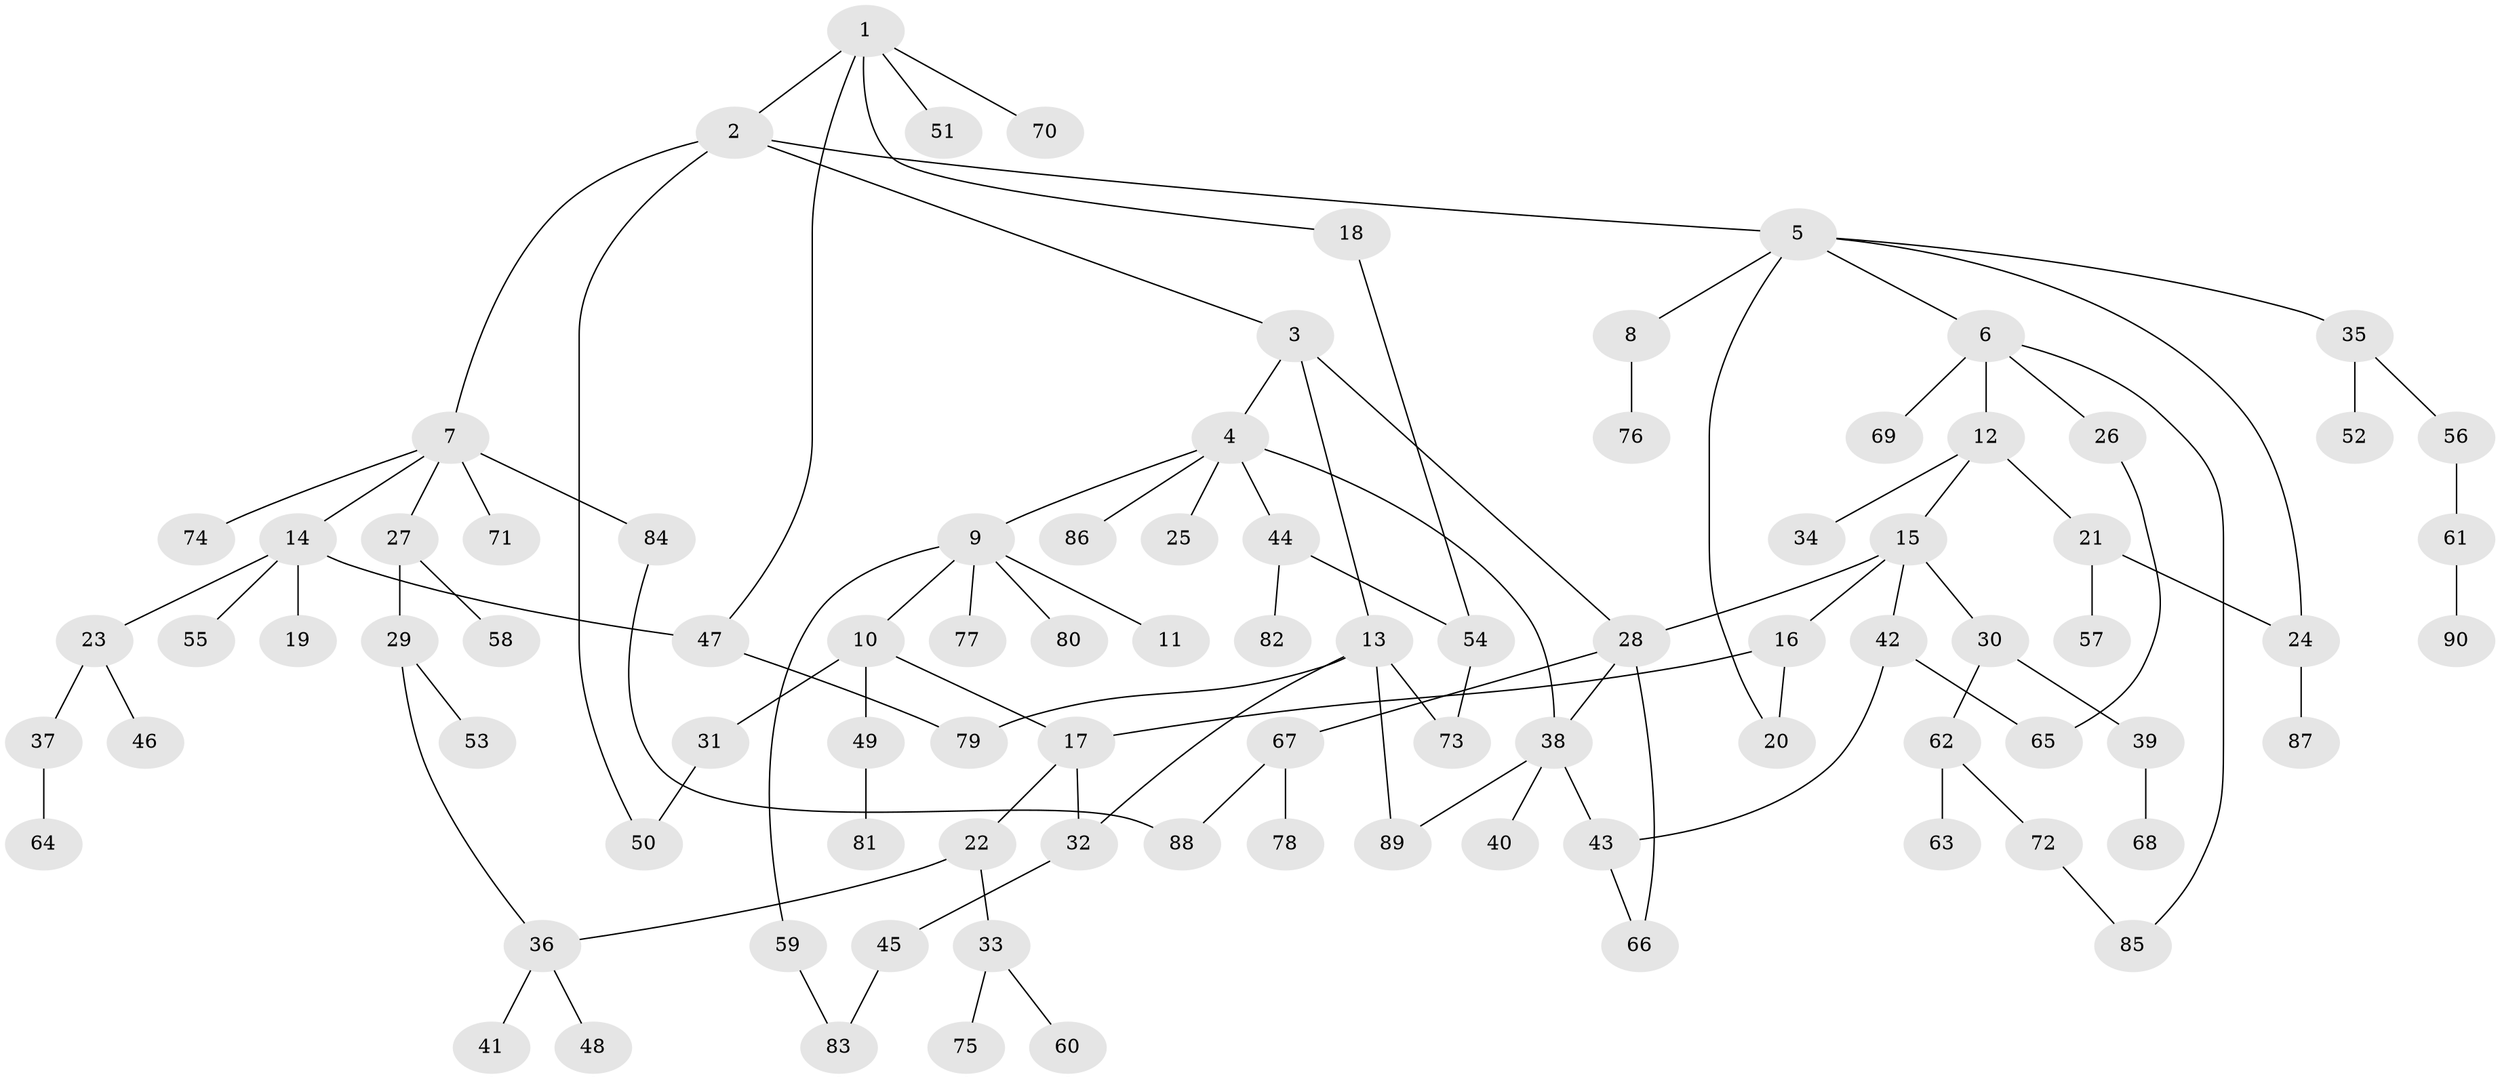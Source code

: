 // coarse degree distribution, {15: 0.027777777777777776, 4: 0.1388888888888889, 7: 0.027777777777777776, 1: 0.4444444444444444, 8: 0.027777777777777776, 5: 0.027777777777777776, 2: 0.2777777777777778, 3: 0.027777777777777776}
// Generated by graph-tools (version 1.1) at 2025/17/03/04/25 18:17:14]
// undirected, 90 vertices, 108 edges
graph export_dot {
graph [start="1"]
  node [color=gray90,style=filled];
  1;
  2;
  3;
  4;
  5;
  6;
  7;
  8;
  9;
  10;
  11;
  12;
  13;
  14;
  15;
  16;
  17;
  18;
  19;
  20;
  21;
  22;
  23;
  24;
  25;
  26;
  27;
  28;
  29;
  30;
  31;
  32;
  33;
  34;
  35;
  36;
  37;
  38;
  39;
  40;
  41;
  42;
  43;
  44;
  45;
  46;
  47;
  48;
  49;
  50;
  51;
  52;
  53;
  54;
  55;
  56;
  57;
  58;
  59;
  60;
  61;
  62;
  63;
  64;
  65;
  66;
  67;
  68;
  69;
  70;
  71;
  72;
  73;
  74;
  75;
  76;
  77;
  78;
  79;
  80;
  81;
  82;
  83;
  84;
  85;
  86;
  87;
  88;
  89;
  90;
  1 -- 2;
  1 -- 18;
  1 -- 47;
  1 -- 51;
  1 -- 70;
  2 -- 3;
  2 -- 5;
  2 -- 7;
  2 -- 50;
  3 -- 4;
  3 -- 13;
  3 -- 28;
  4 -- 9;
  4 -- 25;
  4 -- 38;
  4 -- 44;
  4 -- 86;
  5 -- 6;
  5 -- 8;
  5 -- 35;
  5 -- 24;
  5 -- 20;
  6 -- 12;
  6 -- 26;
  6 -- 69;
  6 -- 85;
  7 -- 14;
  7 -- 27;
  7 -- 71;
  7 -- 74;
  7 -- 84;
  8 -- 76;
  9 -- 10;
  9 -- 11;
  9 -- 59;
  9 -- 77;
  9 -- 80;
  10 -- 31;
  10 -- 49;
  10 -- 17;
  12 -- 15;
  12 -- 21;
  12 -- 34;
  13 -- 32;
  13 -- 79;
  13 -- 89;
  13 -- 73;
  14 -- 19;
  14 -- 23;
  14 -- 55;
  14 -- 47;
  15 -- 16;
  15 -- 28;
  15 -- 30;
  15 -- 42;
  16 -- 17;
  16 -- 20;
  17 -- 22;
  17 -- 32;
  18 -- 54;
  21 -- 24;
  21 -- 57;
  22 -- 33;
  22 -- 36;
  23 -- 37;
  23 -- 46;
  24 -- 87;
  26 -- 65;
  27 -- 29;
  27 -- 58;
  28 -- 66;
  28 -- 67;
  28 -- 38;
  29 -- 53;
  29 -- 36;
  30 -- 39;
  30 -- 62;
  31 -- 50;
  32 -- 45;
  33 -- 60;
  33 -- 75;
  35 -- 52;
  35 -- 56;
  36 -- 41;
  36 -- 48;
  37 -- 64;
  38 -- 40;
  38 -- 89;
  38 -- 43;
  39 -- 68;
  42 -- 43;
  42 -- 65;
  43 -- 66;
  44 -- 54;
  44 -- 82;
  45 -- 83;
  47 -- 79;
  49 -- 81;
  54 -- 73;
  56 -- 61;
  59 -- 83;
  61 -- 90;
  62 -- 63;
  62 -- 72;
  67 -- 78;
  67 -- 88;
  72 -- 85;
  84 -- 88;
}
